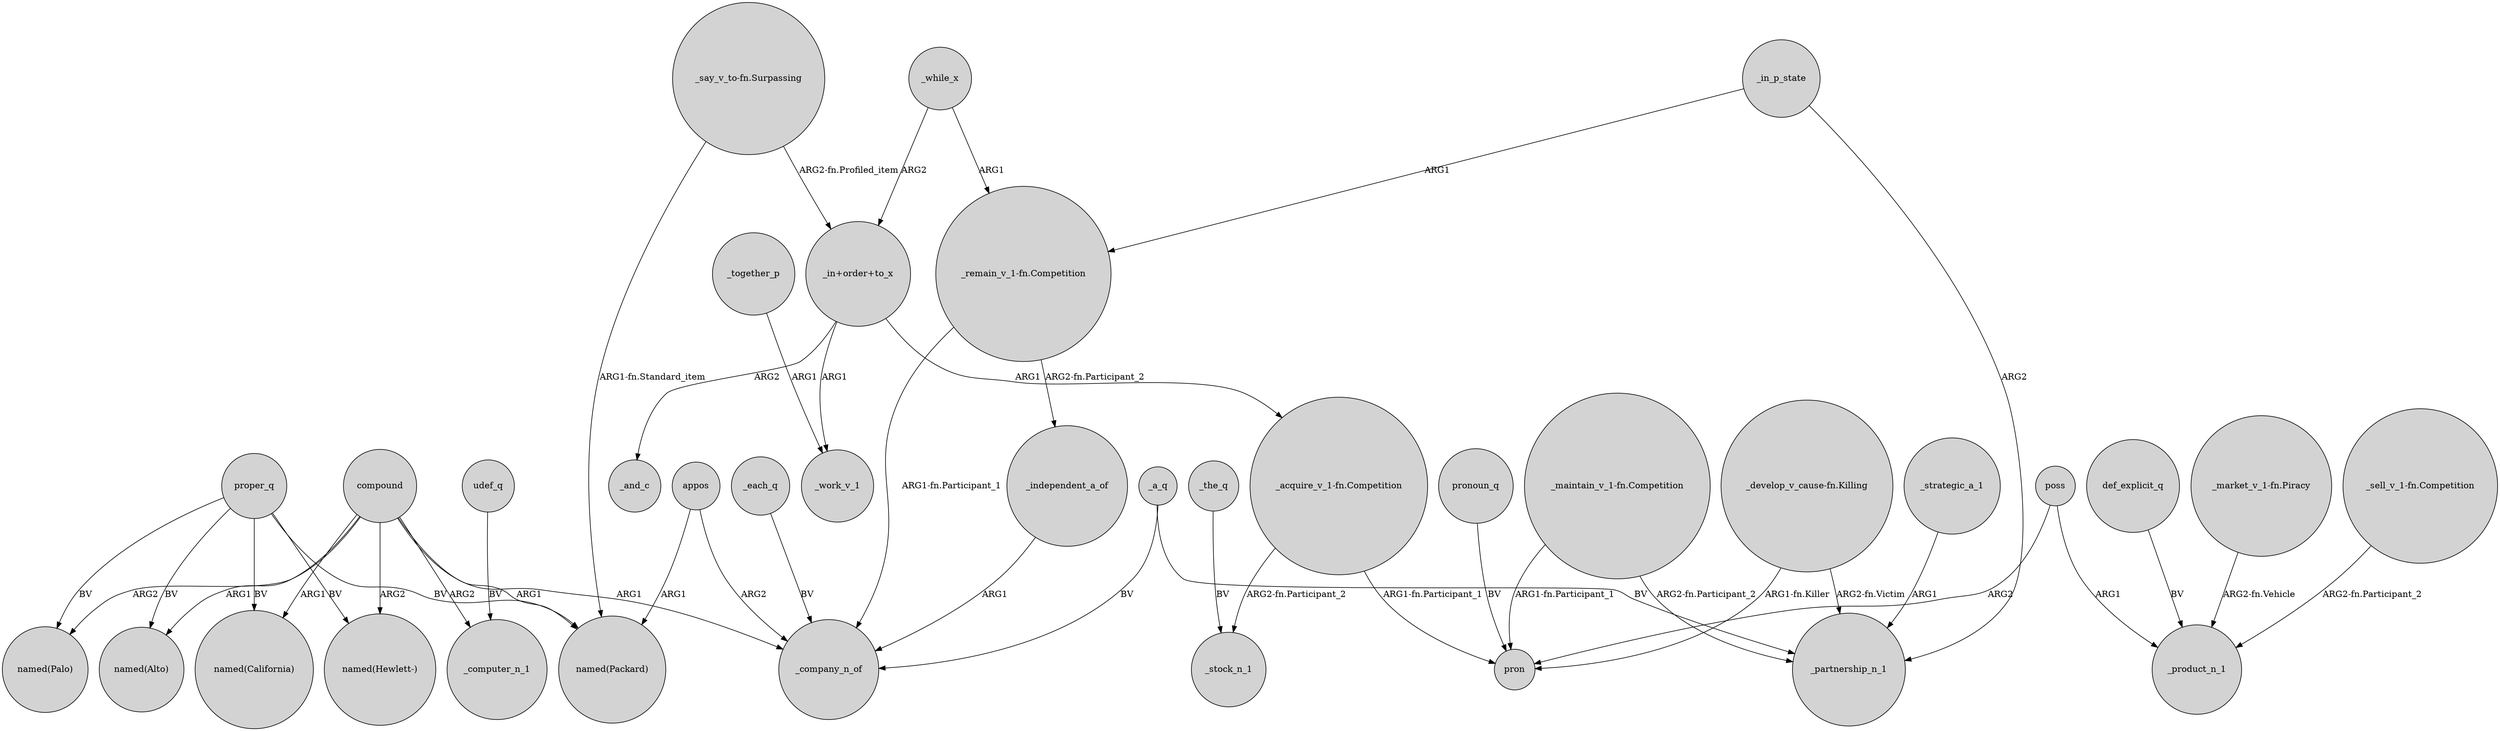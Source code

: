digraph {
	node [shape=circle style=filled]
	compound -> "named(Palo)" [label=ARG2]
	def_explicit_q -> _product_n_1 [label=BV]
	_while_x -> "_in+order+to_x" [label=ARG2]
	_in_p_state -> _partnership_n_1 [label=ARG2]
	"_market_v_1-fn.Piracy" -> _product_n_1 [label="ARG2-fn.Vehicle"]
	"_acquire_v_1-fn.Competition" -> pron [label="ARG1-fn.Participant_1"]
	compound -> "named(Alto)" [label=ARG1]
	"_acquire_v_1-fn.Competition" -> _stock_n_1 [label="ARG2-fn.Participant_2"]
	proper_q -> "named(Hewlett-)" [label=BV]
	proper_q -> "named(Palo)" [label=BV]
	"_remain_v_1-fn.Competition" -> _company_n_of [label="ARG1-fn.Participant_1"]
	_independent_a_of -> _company_n_of [label=ARG1]
	compound -> _computer_n_1 [label=ARG2]
	_each_q -> _company_n_of [label=BV]
	_a_q -> _company_n_of [label=BV]
	compound -> _company_n_of [label=ARG1]
	_in_p_state -> "_remain_v_1-fn.Competition" [label=ARG1]
	"_remain_v_1-fn.Competition" -> _independent_a_of [label="ARG2-fn.Participant_2"]
	_strategic_a_1 -> _partnership_n_1 [label=ARG1]
	_a_q -> _partnership_n_1 [label=BV]
	proper_q -> "named(Packard)" [label=BV]
	pronoun_q -> pron [label=BV]
	_the_q -> _stock_n_1 [label=BV]
	poss -> pron [label=ARG2]
	"_develop_v_cause-fn.Killing" -> _partnership_n_1 [label="ARG2-fn.Victim"]
	compound -> "named(Packard)" [label=ARG1]
	"_in+order+to_x" -> "_acquire_v_1-fn.Competition" [label=ARG1]
	udef_q -> _computer_n_1 [label=BV]
	"_maintain_v_1-fn.Competition" -> pron [label="ARG1-fn.Participant_1"]
	_while_x -> "_remain_v_1-fn.Competition" [label=ARG1]
	"_in+order+to_x" -> _and_c [label=ARG2]
	proper_q -> "named(Alto)" [label=BV]
	"_sell_v_1-fn.Competition" -> _product_n_1 [label="ARG2-fn.Participant_2"]
	"_develop_v_cause-fn.Killing" -> pron [label="ARG1-fn.Killer"]
	"_in+order+to_x" -> _work_v_1 [label=ARG1]
	appos -> _company_n_of [label=ARG2]
	compound -> "named(California)" [label=ARG1]
	_together_p -> _work_v_1 [label=ARG1]
	poss -> _product_n_1 [label=ARG1]
	proper_q -> "named(California)" [label=BV]
	"_say_v_to-fn.Surpassing" -> "_in+order+to_x" [label="ARG2-fn.Profiled_item"]
	appos -> "named(Packard)" [label=ARG1]
	compound -> "named(Hewlett-)" [label=ARG2]
	"_say_v_to-fn.Surpassing" -> "named(Packard)" [label="ARG1-fn.Standard_item"]
	"_maintain_v_1-fn.Competition" -> _partnership_n_1 [label="ARG2-fn.Participant_2"]
}
